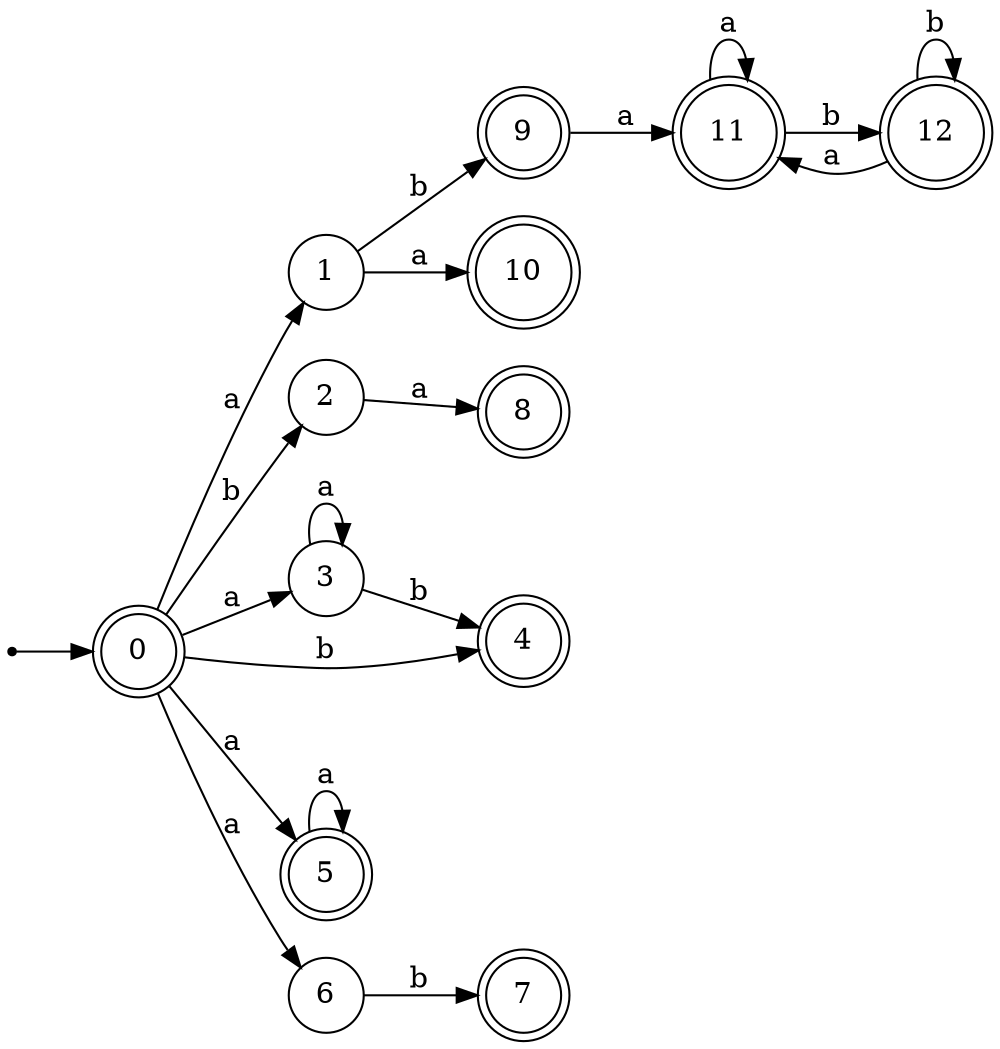 digraph finite_state_machine {
rankdir=LR;
size="20,20";
node [shape = point]; "dummy0"
node [shape = doublecircle]; "0";"dummy0" -> "0";
node [shape = circle]; "1";
node [shape = circle]; "2";
node [shape = circle]; "3";
node [shape = doublecircle]; "4";node [shape = doublecircle]; "5";node [shape = circle]; "6";
node [shape = doublecircle]; "7";node [shape = doublecircle]; "8";node [shape = doublecircle]; "9";node [shape = doublecircle]; "10";node [shape = doublecircle]; "11";node [shape = doublecircle]; "12";"0" -> "1" [label = "a"];
 "0" -> "3" [label = "a"];
 "0" -> "5" [label = "a"];
 "0" -> "6" [label = "a"];
 "0" -> "2" [label = "b"];
 "0" -> "4" [label = "b"];
 "6" -> "7" [label = "b"];
 "5" -> "5" [label = "a"];
 "3" -> "3" [label = "a"];
 "3" -> "4" [label = "b"];
 "2" -> "8" [label = "a"];
 "1" -> "9" [label = "b"];
 "1" -> "10" [label = "a"];
 "9" -> "11" [label = "a"];
 "11" -> "11" [label = "a"];
 "11" -> "12" [label = "b"];
 "12" -> "12" [label = "b"];
 "12" -> "11" [label = "a"];
 }

